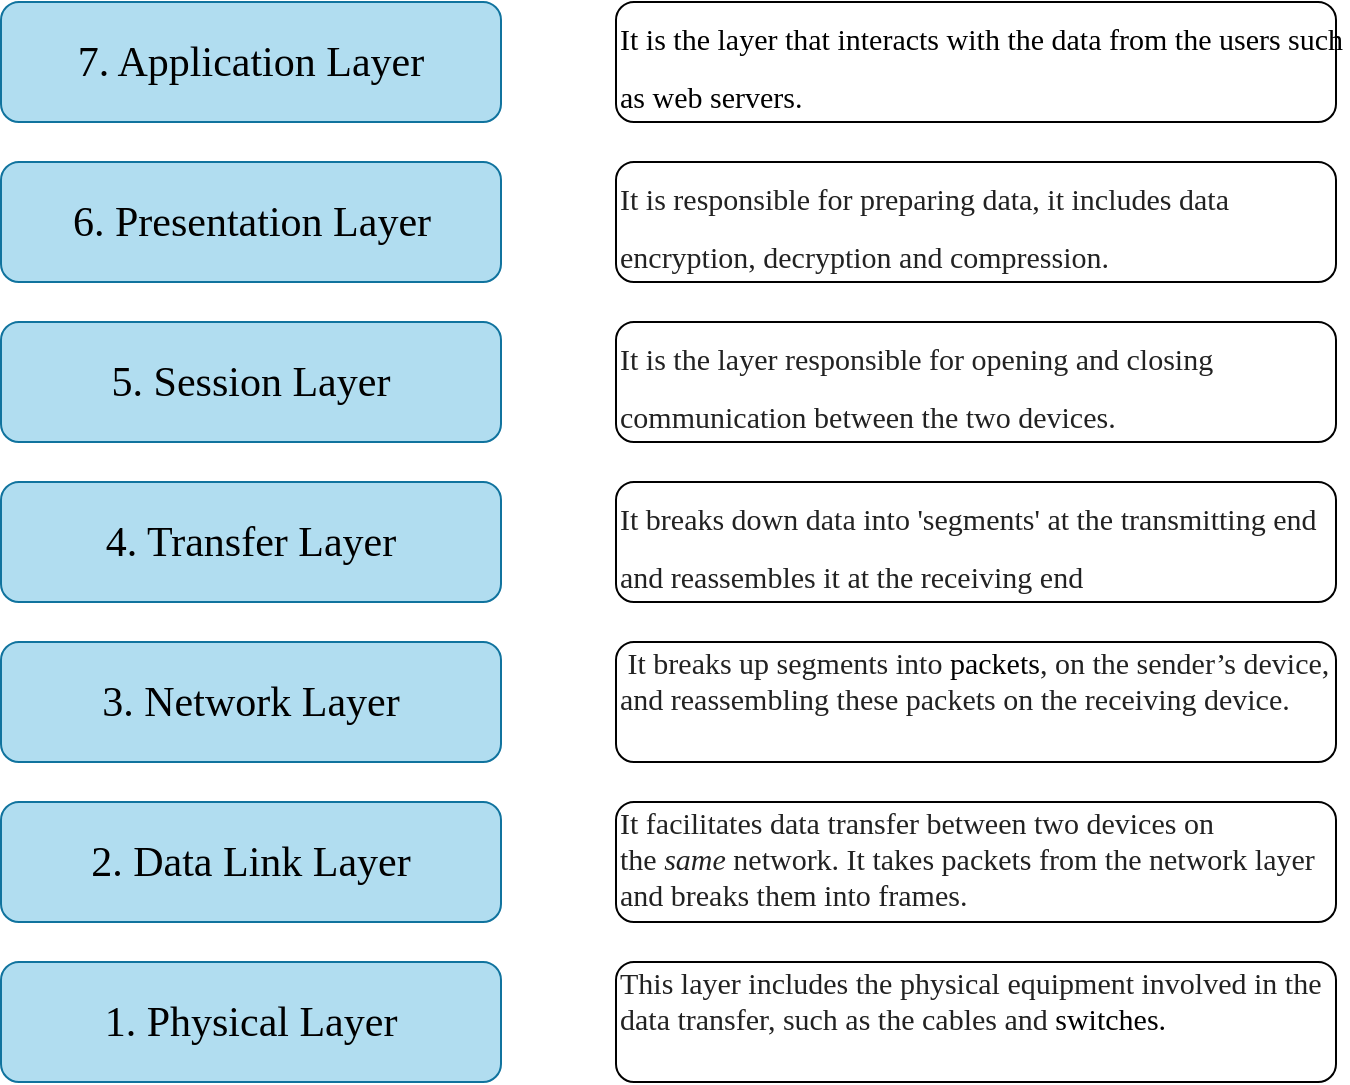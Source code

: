 <mxfile version="24.7.16">
  <diagram name="Page-1" id="8OGe40qEGDtuSSPitzxy">
    <mxGraphModel dx="1434" dy="772" grid="1" gridSize="10" guides="1" tooltips="1" connect="1" arrows="1" fold="1" page="1" pageScale="1" pageWidth="827" pageHeight="1169" math="0" shadow="0">
      <root>
        <mxCell id="0" />
        <mxCell id="1" parent="0" />
        <mxCell id="CrymO2VgQ4_H6ppFqPqp-5" value="" style="rounded=1;whiteSpace=wrap;html=1;fillColor=#b1ddf0;strokeColor=#10739e;" vertex="1" parent="1">
          <mxGeometry x="142.5" y="170" width="250" height="60" as="geometry" />
        </mxCell>
        <mxCell id="CrymO2VgQ4_H6ppFqPqp-7" value="" style="rounded=1;whiteSpace=wrap;html=1;fillColor=#b1ddf0;strokeColor=#10739e;" vertex="1" parent="1">
          <mxGeometry x="142.5" y="250" width="250" height="60" as="geometry" />
        </mxCell>
        <mxCell id="CrymO2VgQ4_H6ppFqPqp-9" value="" style="rounded=1;whiteSpace=wrap;html=1;fillColor=#b1ddf0;strokeColor=#10739e;" vertex="1" parent="1">
          <mxGeometry x="142.5" y="410" width="250" height="60" as="geometry" />
        </mxCell>
        <mxCell id="CrymO2VgQ4_H6ppFqPqp-4" value="&lt;font style=&quot;font-size: 21px;&quot; face=&quot;Verdana&quot;&gt;4. Transfer Layer&lt;/font&gt;" style="text;html=1;align=center;verticalAlign=middle;whiteSpace=wrap;rounded=0;fillColor=none;" vertex="1" parent="1">
          <mxGeometry x="160" y="420" width="215" height="40" as="geometry" />
        </mxCell>
        <mxCell id="CrymO2VgQ4_H6ppFqPqp-8" value="" style="rounded=1;whiteSpace=wrap;html=1;fillColor=#b1ddf0;strokeColor=#10739e;" vertex="1" parent="1">
          <mxGeometry x="142.5" y="330" width="250" height="60" as="geometry" />
        </mxCell>
        <mxCell id="CrymO2VgQ4_H6ppFqPqp-10" value="" style="rounded=1;whiteSpace=wrap;html=1;fillColor=#b1ddf0;strokeColor=#10739e;" vertex="1" parent="1">
          <mxGeometry x="142.5" y="490" width="250" height="60" as="geometry" />
        </mxCell>
        <mxCell id="CrymO2VgQ4_H6ppFqPqp-11" value="" style="rounded=1;whiteSpace=wrap;html=1;fillColor=#b1ddf0;strokeColor=#10739e;" vertex="1" parent="1">
          <mxGeometry x="142.5" y="570" width="250" height="60" as="geometry" />
        </mxCell>
        <mxCell id="CrymO2VgQ4_H6ppFqPqp-12" value="" style="rounded=1;whiteSpace=wrap;html=1;fillColor=#b1ddf0;strokeColor=#10739e;" vertex="1" parent="1">
          <mxGeometry x="142.5" y="650" width="250" height="60" as="geometry" />
        </mxCell>
        <mxCell id="CrymO2VgQ4_H6ppFqPqp-14" value="&lt;font style=&quot;font-size: 21px;&quot; face=&quot;Verdana&quot;&gt;7. Application Layer&lt;/font&gt;" style="text;html=1;align=center;verticalAlign=middle;whiteSpace=wrap;rounded=0;fillColor=none;" vertex="1" parent="1">
          <mxGeometry x="160" y="180" width="215" height="40" as="geometry" />
        </mxCell>
        <mxCell id="CrymO2VgQ4_H6ppFqPqp-16" value="&lt;font style=&quot;font-size: 21px;&quot; face=&quot;Verdana&quot;&gt;3. Network Layer&lt;/font&gt;" style="text;html=1;align=center;verticalAlign=middle;whiteSpace=wrap;rounded=0;fillColor=none;" vertex="1" parent="1">
          <mxGeometry x="160" y="500" width="215" height="40" as="geometry" />
        </mxCell>
        <mxCell id="CrymO2VgQ4_H6ppFqPqp-17" value="&lt;font style=&quot;font-size: 21px;&quot; face=&quot;Verdana&quot;&gt;2. Data Link Layer&lt;/font&gt;" style="text;html=1;align=center;verticalAlign=middle;whiteSpace=wrap;rounded=0;fillColor=none;" vertex="1" parent="1">
          <mxGeometry x="160" y="580" width="215" height="40" as="geometry" />
        </mxCell>
        <mxCell id="CrymO2VgQ4_H6ppFqPqp-18" value="&lt;font style=&quot;font-size: 21px;&quot; face=&quot;Verdana&quot;&gt;1. Physical Layer&lt;/font&gt;" style="text;html=1;align=center;verticalAlign=middle;whiteSpace=wrap;rounded=0;fillColor=none;" vertex="1" parent="1">
          <mxGeometry x="160" y="660" width="215" height="40" as="geometry" />
        </mxCell>
        <mxCell id="CrymO2VgQ4_H6ppFqPqp-19" value="&lt;font style=&quot;font-size: 21px;&quot; face=&quot;Verdana&quot;&gt;6. Presentation Layer&lt;/font&gt;" style="text;html=1;align=center;verticalAlign=middle;whiteSpace=wrap;rounded=0;fillColor=none;" vertex="1" parent="1">
          <mxGeometry x="152.5" y="260" width="230" height="40" as="geometry" />
        </mxCell>
        <mxCell id="CrymO2VgQ4_H6ppFqPqp-20" value="&lt;font style=&quot;font-size: 21px;&quot; face=&quot;Verdana&quot;&gt;5. Session Layer&lt;/font&gt;" style="text;html=1;align=center;verticalAlign=middle;whiteSpace=wrap;rounded=0;fillColor=none;" vertex="1" parent="1">
          <mxGeometry x="160" y="340" width="215" height="40" as="geometry" />
        </mxCell>
        <mxCell id="CrymO2VgQ4_H6ppFqPqp-21" value="" style="rounded=1;whiteSpace=wrap;html=1;spacingTop=-5;" vertex="1" parent="1">
          <mxGeometry x="450" y="170" width="360" height="60" as="geometry" />
        </mxCell>
        <mxCell id="CrymO2VgQ4_H6ppFqPqp-22" value="" style="rounded=1;whiteSpace=wrap;html=1;" vertex="1" parent="1">
          <mxGeometry x="450" y="250" width="360" height="60" as="geometry" />
        </mxCell>
        <mxCell id="CrymO2VgQ4_H6ppFqPqp-23" value="" style="rounded=1;whiteSpace=wrap;html=1;" vertex="1" parent="1">
          <mxGeometry x="450" y="330" width="360" height="60" as="geometry" />
        </mxCell>
        <mxCell id="CrymO2VgQ4_H6ppFqPqp-24" value="" style="rounded=1;whiteSpace=wrap;html=1;" vertex="1" parent="1">
          <mxGeometry x="450" y="410" width="360" height="60" as="geometry" />
        </mxCell>
        <mxCell id="CrymO2VgQ4_H6ppFqPqp-25" value="" style="rounded=1;whiteSpace=wrap;html=1;" vertex="1" parent="1">
          <mxGeometry x="450" y="490" width="360" height="60" as="geometry" />
        </mxCell>
        <mxCell id="CrymO2VgQ4_H6ppFqPqp-26" value="" style="rounded=1;whiteSpace=wrap;html=1;" vertex="1" parent="1">
          <mxGeometry x="450" y="570" width="360" height="60" as="geometry" />
        </mxCell>
        <mxCell id="CrymO2VgQ4_H6ppFqPqp-27" value="" style="rounded=1;whiteSpace=wrap;html=1;" vertex="1" parent="1">
          <mxGeometry x="450" y="650" width="360" height="60" as="geometry" />
        </mxCell>
        <mxCell id="CrymO2VgQ4_H6ppFqPqp-28" value="&lt;h1 style=&quot;margin-top: 0px;&quot;&gt;&lt;span style=&quot;font-weight: normal;&quot;&gt;&lt;font style=&quot;font-size: 15px;&quot;&gt;It is the layer that interacts with the data from the users such as web servers.&lt;/font&gt;&lt;/span&gt;&lt;/h1&gt;" style="text;html=1;whiteSpace=wrap;overflow=hidden;rounded=0;spacingTop=-5;spacingBottom=5;fillColor=none;fontFamily=Comic Sans MS;" vertex="1" parent="1">
          <mxGeometry x="450" y="170" width="366" height="60" as="geometry" />
        </mxCell>
        <mxCell id="CrymO2VgQ4_H6ppFqPqp-29" value="&lt;h1 style=&quot;margin-top: 0px;&quot;&gt;&lt;span style=&quot;color: rgb(34, 34, 34); font-weight: 400;&quot;&gt;&lt;font style=&quot;font-size: 15px;&quot; face=&quot;Comic Sans MS&quot;&gt;It is responsible for preparing data, it includes data encryption, decryption and compression.&lt;/font&gt;&lt;/span&gt;&lt;br&gt;&lt;/h1&gt;" style="text;html=1;whiteSpace=wrap;overflow=hidden;rounded=0;spacingTop=-5;spacingBottom=5;fillColor=none;" vertex="1" parent="1">
          <mxGeometry x="450" y="250" width="360" height="60" as="geometry" />
        </mxCell>
        <mxCell id="CrymO2VgQ4_H6ppFqPqp-30" value="&lt;h1 style=&quot;margin-top: 0px;&quot;&gt;&lt;span style=&quot;color: rgb(34, 34, 34); font-weight: 400;&quot;&gt;&lt;font style=&quot;font-size: 15px;&quot; face=&quot;Comic Sans MS&quot;&gt;It is the layer responsible for opening and closing communication between the two devices.&lt;/font&gt;&lt;/span&gt;&lt;br&gt;&lt;/h1&gt;" style="text;html=1;whiteSpace=wrap;overflow=hidden;rounded=0;spacingTop=-5;spacingBottom=5;fillColor=none;" vertex="1" parent="1">
          <mxGeometry x="450" y="330" width="360" height="60" as="geometry" />
        </mxCell>
        <mxCell id="CrymO2VgQ4_H6ppFqPqp-31" value="&lt;h1 style=&quot;margin-top: 0px;&quot;&gt;&lt;span style=&quot;color: rgb(34, 34, 34); font-weight: 400;&quot;&gt;&lt;font style=&quot;font-size: 15px;&quot; face=&quot;Comic Sans MS&quot;&gt;It breaks down data into &#39;segments&#39; at the transmitting end and reassembles it at the receiving end&lt;/font&gt;&lt;/span&gt;&lt;br&gt;&lt;/h1&gt;" style="text;html=1;whiteSpace=wrap;overflow=hidden;rounded=0;spacingTop=-5;spacingBottom=5;fillColor=none;" vertex="1" parent="1">
          <mxGeometry x="450" y="410" width="360" height="60" as="geometry" />
        </mxCell>
        <mxCell id="CrymO2VgQ4_H6ppFqPqp-32" value="&lt;h1 style=&quot;margin-top: 0px; font-size: 15px;&quot;&gt;&lt;font face=&quot;Comic Sans MS&quot; style=&quot;font-weight: normal; font-size: 15px;&quot;&gt;&lt;span style=&quot;color: rgb(34, 34, 34);&quot;&gt;&amp;nbsp;It breaks up segments into&amp;nbsp;&lt;/span&gt;packets&lt;span style=&quot;color: rgb(34, 34, 34);&quot;&gt;, on the sender’s device, and reassembling these packets on the receiving device.&amp;nbsp;&lt;/span&gt;&lt;/font&gt;&lt;br&gt;&lt;/h1&gt;" style="text;html=1;whiteSpace=wrap;overflow=hidden;rounded=0;spacingTop=-5;spacingBottom=5;fillColor=none;" vertex="1" parent="1">
          <mxGeometry x="450" y="490" width="360" height="60" as="geometry" />
        </mxCell>
        <mxCell id="CrymO2VgQ4_H6ppFqPqp-33" value="&lt;h1 style=&quot;margin-top: 0px; font-size: 15px;&quot;&gt;&lt;font style=&quot;font-size: 15px; font-weight: normal;&quot; face=&quot;Comic Sans MS&quot;&gt;&lt;span style=&quot;color: rgb(34, 34, 34);&quot;&gt;It facilitates data transfer between two devices on the&amp;nbsp;&lt;/span&gt;&lt;em style=&quot;box-sizing: border-box; color: rgb(34, 34, 34);&quot;&gt;same&lt;/em&gt;&lt;span style=&quot;color: rgb(34, 34, 34);&quot;&gt;&amp;nbsp;network. It takes packets from the network layer and breaks them into frames.&amp;nbsp;&lt;/span&gt;&lt;/font&gt;&lt;br&gt;&lt;/h1&gt;" style="text;html=1;whiteSpace=wrap;overflow=hidden;rounded=0;spacingTop=-5;spacingBottom=5;fillColor=none;" vertex="1" parent="1">
          <mxGeometry x="450" y="570" width="360" height="60" as="geometry" />
        </mxCell>
        <mxCell id="CrymO2VgQ4_H6ppFqPqp-34" value="&lt;h1 style=&quot;margin-top: 0px; font-size: 15px;&quot;&gt;&lt;font face=&quot;Comic Sans MS&quot; style=&quot;font-weight: normal; font-size: 15px;&quot;&gt;&lt;span style=&quot;color: rgb(34, 34, 34);&quot;&gt;This layer includes the physical equipment involved in the data transfer, such as the cables and&amp;nbsp;&lt;/span&gt;switches.&lt;/font&gt;&lt;br&gt;&lt;/h1&gt;" style="text;html=1;whiteSpace=wrap;overflow=hidden;rounded=0;spacingTop=-5;spacingBottom=5;fillColor=none;" vertex="1" parent="1">
          <mxGeometry x="450" y="650" width="360" height="60" as="geometry" />
        </mxCell>
      </root>
    </mxGraphModel>
  </diagram>
</mxfile>
